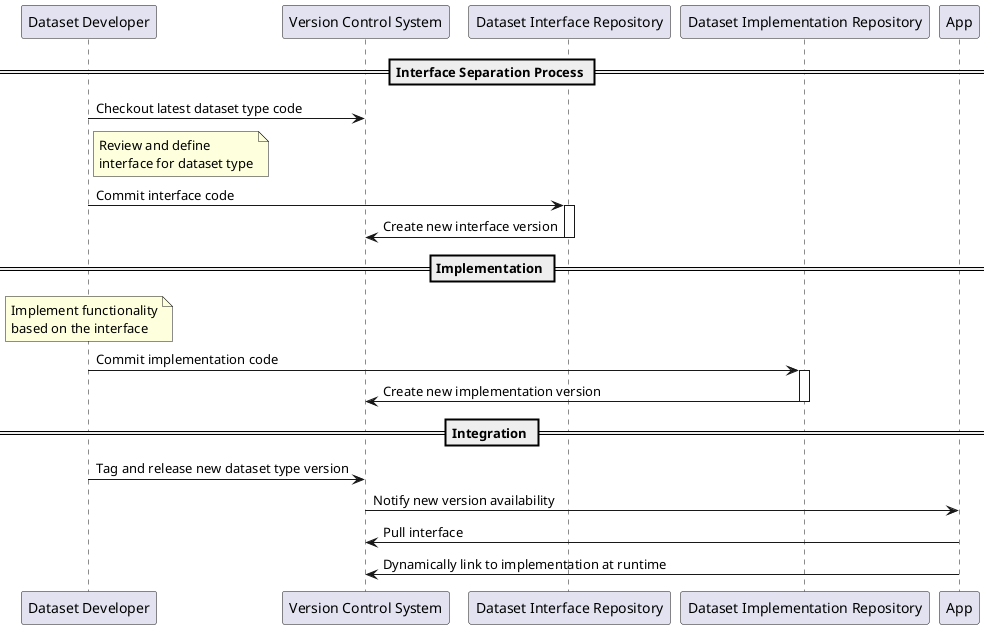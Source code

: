 @startuml
participant "Dataset Developer" as Developer
participant "Version Control System" as VCS
participant "Dataset Interface Repository" as InterfaceRepo
participant "Dataset Implementation Repository" as ImplRepo
participant "App" as Application

== Interface Separation Process ==
Developer -> VCS: Checkout latest dataset type code
note right of Developer: Review and define\ninterface for dataset type
Developer -> InterfaceRepo: Commit interface code
activate InterfaceRepo
InterfaceRepo -> VCS: Create new interface version
deactivate InterfaceRepo

== Implementation ==
note over Developer: Implement functionality\nbased on the interface
Developer -> ImplRepo: Commit implementation code
activate ImplRepo
ImplRepo -> VCS: Create new implementation version
deactivate ImplRepo

== Integration ==
Developer -> VCS: Tag and release new dataset type version
VCS -> Application: Notify new version availability
Application -> VCS: Pull interface
Application -> VCS: Dynamically link to implementation at runtime

@enduml